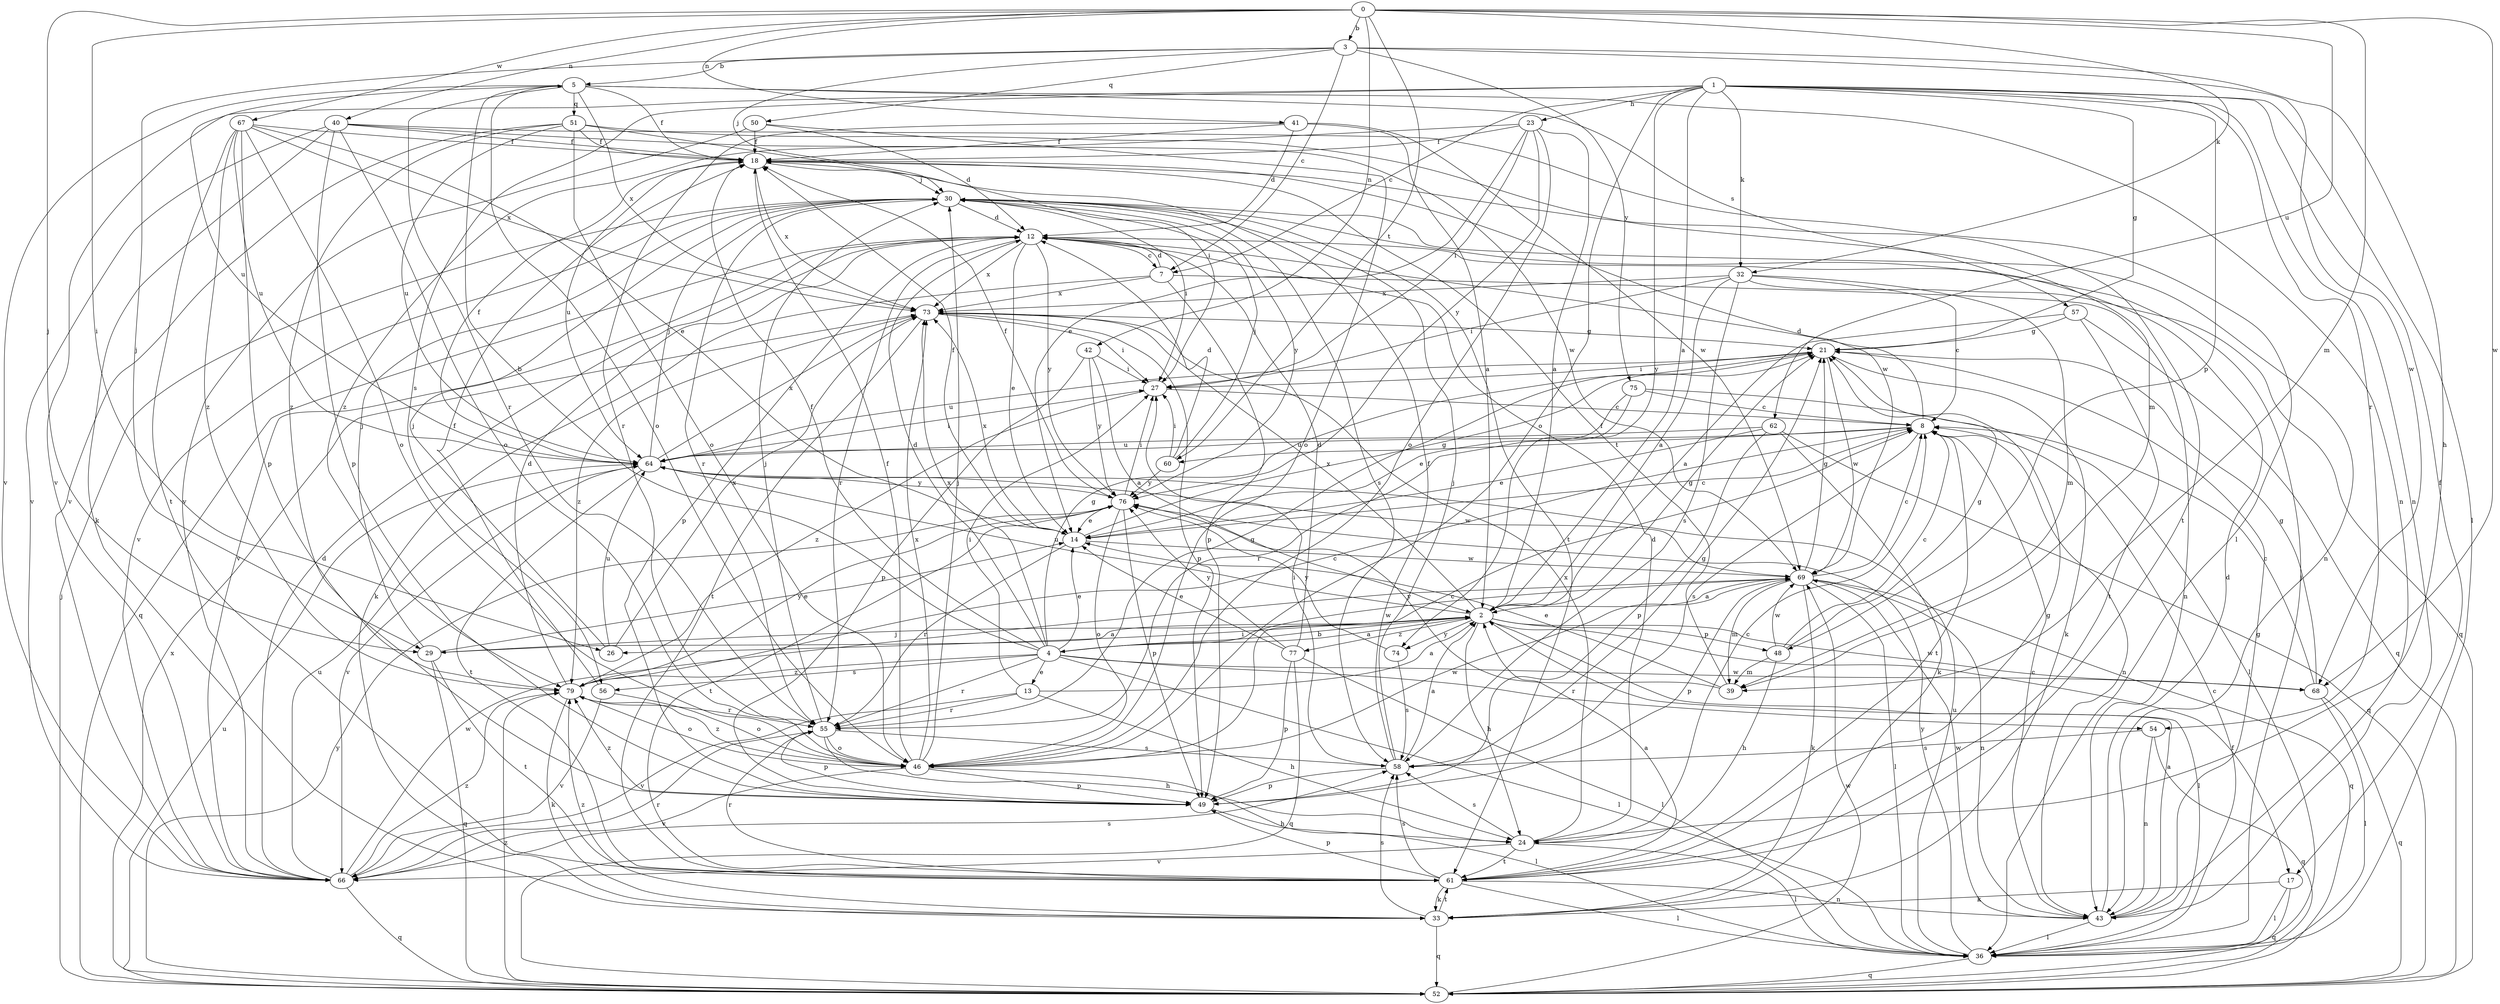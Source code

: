 strict digraph  {
0;
1;
2;
3;
4;
5;
7;
8;
12;
13;
14;
17;
18;
21;
23;
24;
26;
27;
29;
30;
32;
33;
36;
39;
40;
41;
42;
43;
46;
48;
49;
50;
51;
52;
54;
55;
56;
57;
58;
60;
61;
62;
64;
66;
67;
68;
69;
73;
74;
75;
76;
77;
79;
0 -> 3  [label=b];
0 -> 26  [label=i];
0 -> 29  [label=j];
0 -> 32  [label=k];
0 -> 39  [label=m];
0 -> 40  [label=n];
0 -> 41  [label=n];
0 -> 42  [label=n];
0 -> 60  [label=t];
0 -> 62  [label=u];
0 -> 67  [label=w];
0 -> 68  [label=w];
1 -> 2  [label=a];
1 -> 7  [label=c];
1 -> 17  [label=f];
1 -> 21  [label=g];
1 -> 23  [label=h];
1 -> 32  [label=k];
1 -> 36  [label=l];
1 -> 43  [label=n];
1 -> 46  [label=o];
1 -> 48  [label=p];
1 -> 54  [label=r];
1 -> 56  [label=s];
1 -> 66  [label=v];
1 -> 74  [label=y];
2 -> 4  [label=b];
2 -> 17  [label=f];
2 -> 21  [label=g];
2 -> 24  [label=h];
2 -> 26  [label=i];
2 -> 29  [label=j];
2 -> 36  [label=l];
2 -> 48  [label=p];
2 -> 64  [label=u];
2 -> 68  [label=w];
2 -> 73  [label=x];
2 -> 74  [label=y];
2 -> 77  [label=z];
3 -> 5  [label=b];
3 -> 7  [label=c];
3 -> 24  [label=h];
3 -> 29  [label=j];
3 -> 30  [label=j];
3 -> 50  [label=q];
3 -> 68  [label=w];
3 -> 75  [label=y];
4 -> 2  [label=a];
4 -> 5  [label=b];
4 -> 12  [label=d];
4 -> 13  [label=e];
4 -> 14  [label=e];
4 -> 18  [label=f];
4 -> 21  [label=g];
4 -> 36  [label=l];
4 -> 54  [label=r];
4 -> 55  [label=r];
4 -> 56  [label=s];
4 -> 68  [label=w];
4 -> 69  [label=w];
4 -> 73  [label=x];
4 -> 79  [label=z];
5 -> 18  [label=f];
5 -> 43  [label=n];
5 -> 46  [label=o];
5 -> 51  [label=q];
5 -> 55  [label=r];
5 -> 57  [label=s];
5 -> 64  [label=u];
5 -> 66  [label=v];
5 -> 73  [label=x];
7 -> 12  [label=d];
7 -> 33  [label=k];
7 -> 43  [label=n];
7 -> 49  [label=p];
7 -> 73  [label=x];
8 -> 12  [label=d];
8 -> 43  [label=n];
8 -> 58  [label=s];
8 -> 60  [label=t];
8 -> 61  [label=t];
8 -> 64  [label=u];
12 -> 7  [label=c];
12 -> 14  [label=e];
12 -> 49  [label=p];
12 -> 52  [label=q];
12 -> 55  [label=r];
12 -> 66  [label=v];
12 -> 73  [label=x];
12 -> 76  [label=y];
13 -> 2  [label=a];
13 -> 24  [label=h];
13 -> 27  [label=i];
13 -> 55  [label=r];
13 -> 66  [label=v];
14 -> 8  [label=c];
14 -> 18  [label=f];
14 -> 21  [label=g];
14 -> 55  [label=r];
14 -> 69  [label=w];
14 -> 73  [label=x];
17 -> 33  [label=k];
17 -> 36  [label=l];
17 -> 52  [label=q];
18 -> 30  [label=j];
18 -> 61  [label=t];
18 -> 64  [label=u];
18 -> 69  [label=w];
18 -> 73  [label=x];
21 -> 27  [label=i];
21 -> 33  [label=k];
21 -> 64  [label=u];
21 -> 69  [label=w];
23 -> 2  [label=a];
23 -> 14  [label=e];
23 -> 18  [label=f];
23 -> 27  [label=i];
23 -> 46  [label=o];
23 -> 76  [label=y];
23 -> 79  [label=z];
24 -> 8  [label=c];
24 -> 12  [label=d];
24 -> 36  [label=l];
24 -> 58  [label=s];
24 -> 61  [label=t];
24 -> 66  [label=v];
24 -> 73  [label=x];
26 -> 30  [label=j];
26 -> 64  [label=u];
26 -> 73  [label=x];
27 -> 8  [label=c];
27 -> 79  [label=z];
29 -> 2  [label=a];
29 -> 14  [label=e];
29 -> 30  [label=j];
29 -> 52  [label=q];
29 -> 61  [label=t];
30 -> 12  [label=d];
30 -> 27  [label=i];
30 -> 43  [label=n];
30 -> 55  [label=r];
30 -> 58  [label=s];
30 -> 61  [label=t];
30 -> 66  [label=v];
30 -> 76  [label=y];
32 -> 2  [label=a];
32 -> 8  [label=c];
32 -> 27  [label=i];
32 -> 39  [label=m];
32 -> 52  [label=q];
32 -> 58  [label=s];
32 -> 73  [label=x];
33 -> 52  [label=q];
33 -> 58  [label=s];
33 -> 61  [label=t];
33 -> 79  [label=z];
36 -> 8  [label=c];
36 -> 30  [label=j];
36 -> 52  [label=q];
36 -> 64  [label=u];
36 -> 76  [label=y];
39 -> 14  [label=e];
39 -> 18  [label=f];
39 -> 76  [label=y];
40 -> 18  [label=f];
40 -> 33  [label=k];
40 -> 36  [label=l];
40 -> 46  [label=o];
40 -> 49  [label=p];
40 -> 66  [label=v];
40 -> 69  [label=w];
41 -> 2  [label=a];
41 -> 12  [label=d];
41 -> 18  [label=f];
41 -> 55  [label=r];
41 -> 69  [label=w];
42 -> 2  [label=a];
42 -> 27  [label=i];
42 -> 49  [label=p];
42 -> 76  [label=y];
43 -> 2  [label=a];
43 -> 8  [label=c];
43 -> 12  [label=d];
43 -> 21  [label=g];
43 -> 36  [label=l];
43 -> 69  [label=w];
46 -> 8  [label=c];
46 -> 18  [label=f];
46 -> 30  [label=j];
46 -> 36  [label=l];
46 -> 49  [label=p];
46 -> 66  [label=v];
46 -> 69  [label=w];
46 -> 73  [label=x];
46 -> 79  [label=z];
48 -> 8  [label=c];
48 -> 21  [label=g];
48 -> 24  [label=h];
48 -> 39  [label=m];
48 -> 69  [label=w];
49 -> 24  [label=h];
49 -> 79  [label=z];
50 -> 12  [label=d];
50 -> 18  [label=f];
50 -> 46  [label=o];
50 -> 66  [label=v];
51 -> 18  [label=f];
51 -> 27  [label=i];
51 -> 39  [label=m];
51 -> 46  [label=o];
51 -> 64  [label=u];
51 -> 66  [label=v];
51 -> 79  [label=z];
52 -> 30  [label=j];
52 -> 64  [label=u];
52 -> 69  [label=w];
52 -> 73  [label=x];
52 -> 76  [label=y];
52 -> 79  [label=z];
54 -> 43  [label=n];
54 -> 52  [label=q];
54 -> 58  [label=s];
55 -> 21  [label=g];
55 -> 24  [label=h];
55 -> 30  [label=j];
55 -> 46  [label=o];
55 -> 49  [label=p];
55 -> 58  [label=s];
56 -> 18  [label=f];
56 -> 46  [label=o];
56 -> 66  [label=v];
57 -> 2  [label=a];
57 -> 21  [label=g];
57 -> 52  [label=q];
57 -> 61  [label=t];
58 -> 2  [label=a];
58 -> 18  [label=f];
58 -> 21  [label=g];
58 -> 27  [label=i];
58 -> 30  [label=j];
58 -> 49  [label=p];
60 -> 12  [label=d];
60 -> 27  [label=i];
60 -> 30  [label=j];
60 -> 76  [label=y];
61 -> 2  [label=a];
61 -> 21  [label=g];
61 -> 33  [label=k];
61 -> 36  [label=l];
61 -> 43  [label=n];
61 -> 49  [label=p];
61 -> 55  [label=r];
61 -> 58  [label=s];
62 -> 14  [label=e];
62 -> 33  [label=k];
62 -> 49  [label=p];
62 -> 52  [label=q];
62 -> 64  [label=u];
64 -> 18  [label=f];
64 -> 27  [label=i];
64 -> 30  [label=j];
64 -> 61  [label=t];
64 -> 66  [label=v];
64 -> 69  [label=w];
64 -> 73  [label=x];
64 -> 76  [label=y];
66 -> 12  [label=d];
66 -> 52  [label=q];
66 -> 55  [label=r];
66 -> 58  [label=s];
66 -> 64  [label=u];
66 -> 69  [label=w];
66 -> 79  [label=z];
67 -> 14  [label=e];
67 -> 18  [label=f];
67 -> 46  [label=o];
67 -> 49  [label=p];
67 -> 61  [label=t];
67 -> 64  [label=u];
67 -> 73  [label=x];
67 -> 79  [label=z];
68 -> 8  [label=c];
68 -> 21  [label=g];
68 -> 36  [label=l];
68 -> 52  [label=q];
69 -> 2  [label=a];
69 -> 8  [label=c];
69 -> 21  [label=g];
69 -> 33  [label=k];
69 -> 36  [label=l];
69 -> 39  [label=m];
69 -> 43  [label=n];
69 -> 49  [label=p];
69 -> 52  [label=q];
73 -> 21  [label=g];
73 -> 27  [label=i];
73 -> 49  [label=p];
73 -> 61  [label=t];
73 -> 79  [label=z];
74 -> 58  [label=s];
74 -> 76  [label=y];
75 -> 8  [label=c];
75 -> 14  [label=e];
75 -> 36  [label=l];
75 -> 55  [label=r];
76 -> 14  [label=e];
76 -> 18  [label=f];
76 -> 27  [label=i];
76 -> 46  [label=o];
76 -> 49  [label=p];
76 -> 61  [label=t];
77 -> 12  [label=d];
77 -> 14  [label=e];
77 -> 36  [label=l];
77 -> 49  [label=p];
77 -> 52  [label=q];
77 -> 76  [label=y];
79 -> 8  [label=c];
79 -> 12  [label=d];
79 -> 33  [label=k];
79 -> 46  [label=o];
79 -> 55  [label=r];
79 -> 76  [label=y];
}
